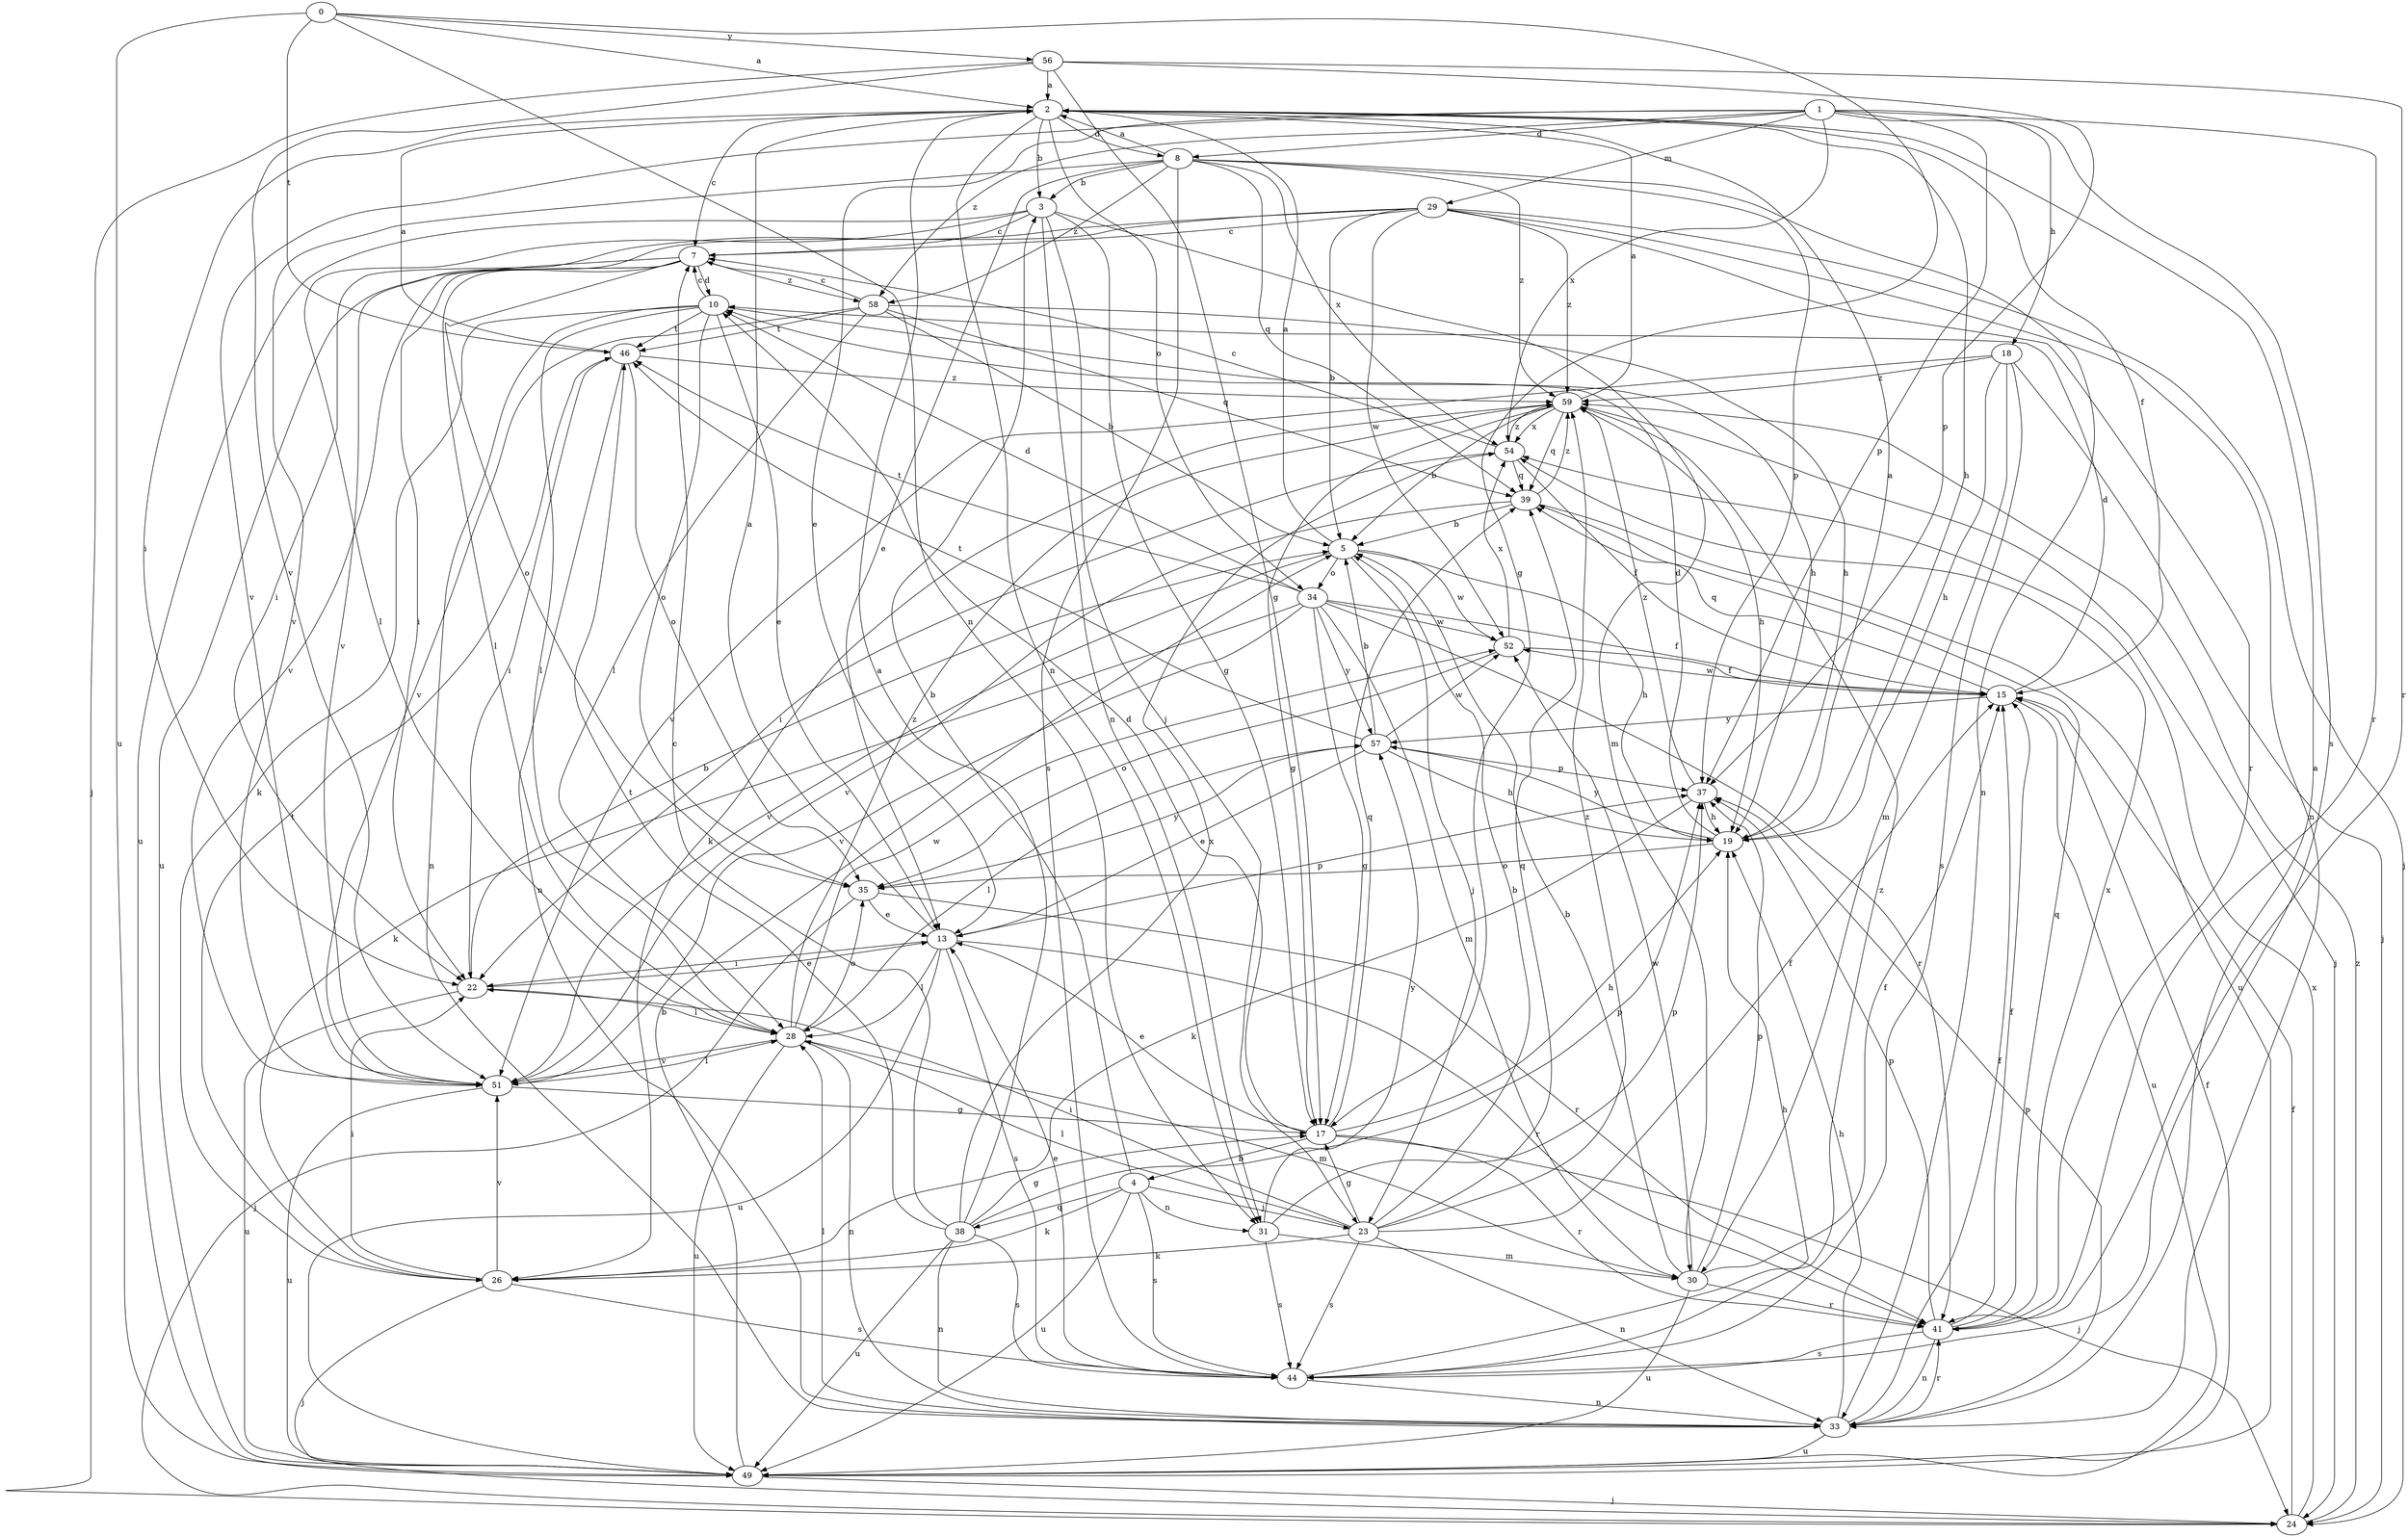 strict digraph  {
0;
1;
2;
3;
4;
5;
7;
8;
10;
13;
15;
17;
18;
19;
22;
23;
24;
26;
28;
29;
30;
31;
33;
34;
35;
37;
38;
39;
41;
44;
46;
49;
51;
52;
54;
56;
57;
58;
59;
0 -> 2  [label=a];
0 -> 17  [label=g];
0 -> 31  [label=n];
0 -> 46  [label=t];
0 -> 49  [label=u];
0 -> 56  [label=y];
1 -> 8  [label=d];
1 -> 13  [label=e];
1 -> 18  [label=h];
1 -> 29  [label=m];
1 -> 37  [label=p];
1 -> 41  [label=r];
1 -> 44  [label=s];
1 -> 51  [label=v];
1 -> 54  [label=x];
1 -> 58  [label=z];
2 -> 3  [label=b];
2 -> 7  [label=c];
2 -> 8  [label=d];
2 -> 15  [label=f];
2 -> 19  [label=h];
2 -> 22  [label=i];
2 -> 31  [label=n];
2 -> 34  [label=o];
3 -> 7  [label=c];
3 -> 17  [label=g];
3 -> 23  [label=j];
3 -> 28  [label=l];
3 -> 30  [label=m];
3 -> 31  [label=n];
3 -> 49  [label=u];
4 -> 3  [label=b];
4 -> 23  [label=j];
4 -> 26  [label=k];
4 -> 31  [label=n];
4 -> 38  [label=q];
4 -> 44  [label=s];
4 -> 49  [label=u];
5 -> 2  [label=a];
5 -> 19  [label=h];
5 -> 23  [label=j];
5 -> 34  [label=o];
5 -> 51  [label=v];
5 -> 52  [label=w];
7 -> 10  [label=d];
7 -> 22  [label=i];
7 -> 28  [label=l];
7 -> 35  [label=o];
7 -> 49  [label=u];
7 -> 51  [label=v];
7 -> 58  [label=z];
8 -> 2  [label=a];
8 -> 3  [label=b];
8 -> 13  [label=e];
8 -> 33  [label=n];
8 -> 37  [label=p];
8 -> 39  [label=q];
8 -> 44  [label=s];
8 -> 51  [label=v];
8 -> 54  [label=x];
8 -> 58  [label=z];
8 -> 59  [label=z];
10 -> 7  [label=c];
10 -> 13  [label=e];
10 -> 19  [label=h];
10 -> 26  [label=k];
10 -> 28  [label=l];
10 -> 33  [label=n];
10 -> 35  [label=o];
10 -> 46  [label=t];
13 -> 2  [label=a];
13 -> 22  [label=i];
13 -> 28  [label=l];
13 -> 37  [label=p];
13 -> 41  [label=r];
13 -> 44  [label=s];
13 -> 49  [label=u];
15 -> 10  [label=d];
15 -> 39  [label=q];
15 -> 49  [label=u];
15 -> 52  [label=w];
15 -> 57  [label=y];
17 -> 4  [label=b];
17 -> 10  [label=d];
17 -> 13  [label=e];
17 -> 19  [label=h];
17 -> 24  [label=j];
17 -> 39  [label=q];
17 -> 41  [label=r];
18 -> 19  [label=h];
18 -> 24  [label=j];
18 -> 30  [label=m];
18 -> 44  [label=s];
18 -> 51  [label=v];
18 -> 59  [label=z];
19 -> 2  [label=a];
19 -> 10  [label=d];
19 -> 35  [label=o];
19 -> 57  [label=y];
22 -> 5  [label=b];
22 -> 13  [label=e];
22 -> 28  [label=l];
22 -> 49  [label=u];
23 -> 5  [label=b];
23 -> 15  [label=f];
23 -> 17  [label=g];
23 -> 22  [label=i];
23 -> 26  [label=k];
23 -> 28  [label=l];
23 -> 33  [label=n];
23 -> 39  [label=q];
23 -> 44  [label=s];
23 -> 59  [label=z];
24 -> 15  [label=f];
24 -> 54  [label=x];
24 -> 59  [label=z];
26 -> 22  [label=i];
26 -> 24  [label=j];
26 -> 44  [label=s];
26 -> 46  [label=t];
26 -> 51  [label=v];
28 -> 30  [label=m];
28 -> 33  [label=n];
28 -> 35  [label=o];
28 -> 49  [label=u];
28 -> 51  [label=v];
28 -> 52  [label=w];
28 -> 59  [label=z];
29 -> 5  [label=b];
29 -> 7  [label=c];
29 -> 22  [label=i];
29 -> 24  [label=j];
29 -> 33  [label=n];
29 -> 41  [label=r];
29 -> 51  [label=v];
29 -> 52  [label=w];
29 -> 59  [label=z];
30 -> 5  [label=b];
30 -> 15  [label=f];
30 -> 37  [label=p];
30 -> 41  [label=r];
30 -> 49  [label=u];
30 -> 52  [label=w];
31 -> 30  [label=m];
31 -> 37  [label=p];
31 -> 44  [label=s];
31 -> 57  [label=y];
33 -> 2  [label=a];
33 -> 15  [label=f];
33 -> 19  [label=h];
33 -> 28  [label=l];
33 -> 37  [label=p];
33 -> 41  [label=r];
33 -> 49  [label=u];
34 -> 10  [label=d];
34 -> 15  [label=f];
34 -> 17  [label=g];
34 -> 26  [label=k];
34 -> 30  [label=m];
34 -> 41  [label=r];
34 -> 46  [label=t];
34 -> 51  [label=v];
34 -> 52  [label=w];
34 -> 57  [label=y];
35 -> 13  [label=e];
35 -> 24  [label=j];
35 -> 41  [label=r];
35 -> 57  [label=y];
37 -> 19  [label=h];
37 -> 26  [label=k];
37 -> 59  [label=z];
38 -> 2  [label=a];
38 -> 7  [label=c];
38 -> 17  [label=g];
38 -> 33  [label=n];
38 -> 37  [label=p];
38 -> 44  [label=s];
38 -> 46  [label=t];
38 -> 49  [label=u];
38 -> 54  [label=x];
39 -> 5  [label=b];
39 -> 49  [label=u];
39 -> 51  [label=v];
39 -> 59  [label=z];
41 -> 15  [label=f];
41 -> 33  [label=n];
41 -> 37  [label=p];
41 -> 39  [label=q];
41 -> 44  [label=s];
41 -> 54  [label=x];
44 -> 13  [label=e];
44 -> 19  [label=h];
44 -> 33  [label=n];
44 -> 59  [label=z];
46 -> 2  [label=a];
46 -> 22  [label=i];
46 -> 33  [label=n];
46 -> 35  [label=o];
46 -> 59  [label=z];
49 -> 5  [label=b];
49 -> 15  [label=f];
49 -> 24  [label=j];
51 -> 17  [label=g];
51 -> 28  [label=l];
51 -> 49  [label=u];
52 -> 15  [label=f];
52 -> 35  [label=o];
52 -> 54  [label=x];
54 -> 7  [label=c];
54 -> 15  [label=f];
54 -> 22  [label=i];
54 -> 39  [label=q];
54 -> 59  [label=z];
56 -> 2  [label=a];
56 -> 17  [label=g];
56 -> 24  [label=j];
56 -> 37  [label=p];
56 -> 41  [label=r];
56 -> 51  [label=v];
57 -> 5  [label=b];
57 -> 13  [label=e];
57 -> 19  [label=h];
57 -> 28  [label=l];
57 -> 37  [label=p];
57 -> 46  [label=t];
57 -> 52  [label=w];
58 -> 5  [label=b];
58 -> 7  [label=c];
58 -> 19  [label=h];
58 -> 28  [label=l];
58 -> 39  [label=q];
58 -> 46  [label=t];
58 -> 51  [label=v];
59 -> 2  [label=a];
59 -> 5  [label=b];
59 -> 17  [label=g];
59 -> 19  [label=h];
59 -> 24  [label=j];
59 -> 26  [label=k];
59 -> 39  [label=q];
59 -> 54  [label=x];
}
